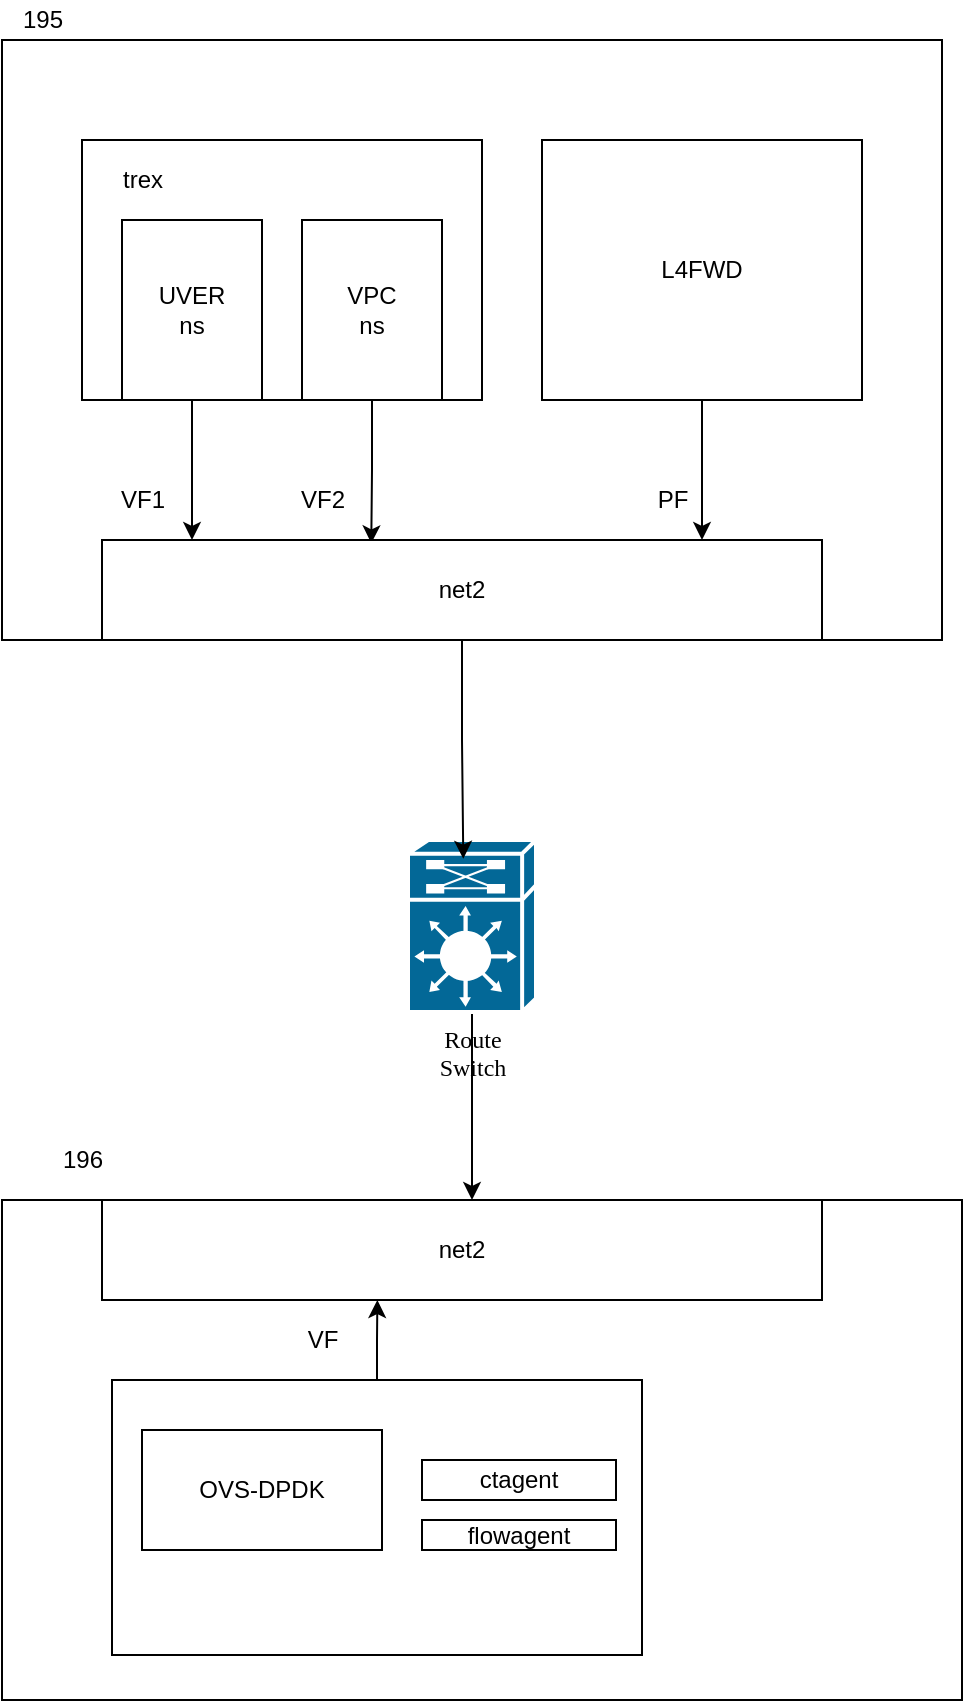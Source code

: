 <mxfile version="16.2.6" type="github">
  <diagram id="6aKvOTK4UHgkBqWTFx1U" name="第 1 页">
    <mxGraphModel dx="782" dy="436" grid="1" gridSize="10" guides="1" tooltips="1" connect="1" arrows="1" fold="1" page="1" pageScale="1" pageWidth="3300" pageHeight="4681" math="0" shadow="0">
      <root>
        <mxCell id="0" />
        <mxCell id="1" parent="0" />
        <mxCell id="an-6G1_QFWpgGcnKtu2a-1" value="" style="rounded=0;whiteSpace=wrap;html=1;" vertex="1" parent="1">
          <mxGeometry x="150" y="60" width="470" height="300" as="geometry" />
        </mxCell>
        <mxCell id="an-6G1_QFWpgGcnKtu2a-2" value="195" style="text;html=1;resizable=0;autosize=1;align=center;verticalAlign=middle;points=[];fillColor=none;strokeColor=none;rounded=0;" vertex="1" parent="1">
          <mxGeometry x="150" y="40" width="40" height="20" as="geometry" />
        </mxCell>
        <mxCell id="an-6G1_QFWpgGcnKtu2a-3" value="" style="rounded=0;whiteSpace=wrap;html=1;" vertex="1" parent="1">
          <mxGeometry x="190" y="110" width="200" height="130" as="geometry" />
        </mxCell>
        <mxCell id="an-6G1_QFWpgGcnKtu2a-4" value="trex" style="text;html=1;resizable=0;autosize=1;align=center;verticalAlign=middle;points=[];fillColor=none;strokeColor=none;rounded=0;" vertex="1" parent="1">
          <mxGeometry x="200" y="120" width="40" height="20" as="geometry" />
        </mxCell>
        <mxCell id="an-6G1_QFWpgGcnKtu2a-24" style="edgeStyle=orthogonalEdgeStyle;rounded=0;orthogonalLoop=1;jettySize=auto;html=1;entryX=0.125;entryY=0;entryDx=0;entryDy=0;entryPerimeter=0;" edge="1" parent="1" source="an-6G1_QFWpgGcnKtu2a-5" target="an-6G1_QFWpgGcnKtu2a-21">
          <mxGeometry relative="1" as="geometry" />
        </mxCell>
        <mxCell id="an-6G1_QFWpgGcnKtu2a-5" value="UVER&lt;br&gt;ns" style="rounded=0;whiteSpace=wrap;html=1;" vertex="1" parent="1">
          <mxGeometry x="210" y="150" width="70" height="90" as="geometry" />
        </mxCell>
        <mxCell id="an-6G1_QFWpgGcnKtu2a-25" style="edgeStyle=orthogonalEdgeStyle;rounded=0;orthogonalLoop=1;jettySize=auto;html=1;exitX=0.5;exitY=1;exitDx=0;exitDy=0;entryX=0.374;entryY=0.033;entryDx=0;entryDy=0;entryPerimeter=0;" edge="1" parent="1" source="an-6G1_QFWpgGcnKtu2a-6" target="an-6G1_QFWpgGcnKtu2a-21">
          <mxGeometry relative="1" as="geometry" />
        </mxCell>
        <mxCell id="an-6G1_QFWpgGcnKtu2a-6" value="VPC&lt;br&gt;ns" style="rounded=0;whiteSpace=wrap;html=1;" vertex="1" parent="1">
          <mxGeometry x="300" y="150" width="70" height="90" as="geometry" />
        </mxCell>
        <mxCell id="an-6G1_QFWpgGcnKtu2a-30" value="" style="edgeStyle=orthogonalEdgeStyle;rounded=0;orthogonalLoop=1;jettySize=auto;html=1;" edge="1" parent="1" source="an-6G1_QFWpgGcnKtu2a-15">
          <mxGeometry relative="1" as="geometry">
            <mxPoint x="500" y="310" as="targetPoint" />
          </mxGeometry>
        </mxCell>
        <mxCell id="an-6G1_QFWpgGcnKtu2a-15" value="L4FWD" style="rounded=0;whiteSpace=wrap;html=1;" vertex="1" parent="1">
          <mxGeometry x="420" y="110" width="160" height="130" as="geometry" />
        </mxCell>
        <mxCell id="an-6G1_QFWpgGcnKtu2a-35" value="" style="edgeStyle=orthogonalEdgeStyle;rounded=0;orthogonalLoop=1;jettySize=auto;html=1;labelPosition=center;verticalLabelPosition=middle;align=center;verticalAlign=middle;" edge="1" parent="1" source="an-6G1_QFWpgGcnKtu2a-17" target="an-6G1_QFWpgGcnKtu2a-19">
          <mxGeometry relative="1" as="geometry">
            <Array as="points">
              <mxPoint x="385" y="620" />
              <mxPoint x="385" y="620" />
            </Array>
          </mxGeometry>
        </mxCell>
        <mxCell id="an-6G1_QFWpgGcnKtu2a-17" value="Route&lt;div&gt;Switch&lt;/div&gt;" style="shape=mxgraph.cisco.misc.route_switch_processor;html=1;dashed=0;fillColor=#036897;strokeColor=#ffffff;strokeWidth=2;verticalLabelPosition=bottom;verticalAlign=top;rounded=0;shadow=0;comic=0;fontFamily=Verdana;fontSize=12;" vertex="1" parent="1">
          <mxGeometry x="353" y="460" width="64" height="86" as="geometry" />
        </mxCell>
        <mxCell id="an-6G1_QFWpgGcnKtu2a-19" value="" style="rounded=0;whiteSpace=wrap;html=1;" vertex="1" parent="1">
          <mxGeometry x="150" y="640" width="480" height="250" as="geometry" />
        </mxCell>
        <mxCell id="an-6G1_QFWpgGcnKtu2a-20" value="196" style="text;html=1;resizable=0;autosize=1;align=center;verticalAlign=middle;points=[];fillColor=none;strokeColor=none;rounded=0;" vertex="1" parent="1">
          <mxGeometry x="170" y="610" width="40" height="20" as="geometry" />
        </mxCell>
        <mxCell id="an-6G1_QFWpgGcnKtu2a-33" style="edgeStyle=orthogonalEdgeStyle;rounded=0;orthogonalLoop=1;jettySize=auto;html=1;entryX=0.432;entryY=0.109;entryDx=0;entryDy=0;entryPerimeter=0;" edge="1" parent="1" source="an-6G1_QFWpgGcnKtu2a-21" target="an-6G1_QFWpgGcnKtu2a-17">
          <mxGeometry relative="1" as="geometry" />
        </mxCell>
        <mxCell id="an-6G1_QFWpgGcnKtu2a-21" value="net2" style="rounded=0;whiteSpace=wrap;html=1;" vertex="1" parent="1">
          <mxGeometry x="200" y="310" width="360" height="50" as="geometry" />
        </mxCell>
        <mxCell id="an-6G1_QFWpgGcnKtu2a-26" value="VF1" style="text;html=1;resizable=0;autosize=1;align=center;verticalAlign=middle;points=[];fillColor=none;strokeColor=none;rounded=0;" vertex="1" parent="1">
          <mxGeometry x="200" y="280" width="40" height="20" as="geometry" />
        </mxCell>
        <mxCell id="an-6G1_QFWpgGcnKtu2a-27" value="VF2" style="text;html=1;resizable=0;autosize=1;align=center;verticalAlign=middle;points=[];fillColor=none;strokeColor=none;rounded=0;" vertex="1" parent="1">
          <mxGeometry x="290" y="280" width="40" height="20" as="geometry" />
        </mxCell>
        <mxCell id="an-6G1_QFWpgGcnKtu2a-31" value="PF" style="text;html=1;resizable=0;autosize=1;align=center;verticalAlign=middle;points=[];fillColor=none;strokeColor=none;rounded=0;" vertex="1" parent="1">
          <mxGeometry x="470" y="280" width="30" height="20" as="geometry" />
        </mxCell>
        <mxCell id="an-6G1_QFWpgGcnKtu2a-36" value="net2" style="rounded=0;whiteSpace=wrap;html=1;" vertex="1" parent="1">
          <mxGeometry x="200" y="640" width="360" height="50" as="geometry" />
        </mxCell>
        <mxCell id="an-6G1_QFWpgGcnKtu2a-43" style="edgeStyle=orthogonalEdgeStyle;rounded=0;orthogonalLoop=1;jettySize=auto;html=1;entryX=0.391;entryY=0.2;entryDx=0;entryDy=0;entryPerimeter=0;" edge="1" parent="1" source="an-6G1_QFWpgGcnKtu2a-41" target="an-6G1_QFWpgGcnKtu2a-19">
          <mxGeometry relative="1" as="geometry" />
        </mxCell>
        <mxCell id="an-6G1_QFWpgGcnKtu2a-41" value="" style="rounded=0;whiteSpace=wrap;html=1;" vertex="1" parent="1">
          <mxGeometry x="205" y="730" width="265" height="137.5" as="geometry" />
        </mxCell>
        <mxCell id="an-6G1_QFWpgGcnKtu2a-39" value="flowagent" style="rounded=0;whiteSpace=wrap;html=1;" vertex="1" parent="1">
          <mxGeometry x="360" y="800" width="97" height="15" as="geometry" />
        </mxCell>
        <mxCell id="an-6G1_QFWpgGcnKtu2a-37" value="OVS-DPDK" style="rounded=0;whiteSpace=wrap;html=1;" vertex="1" parent="1">
          <mxGeometry x="220" y="755" width="120" height="60" as="geometry" />
        </mxCell>
        <mxCell id="an-6G1_QFWpgGcnKtu2a-38" value="ctagent" style="rounded=0;whiteSpace=wrap;html=1;" vertex="1" parent="1">
          <mxGeometry x="360" y="770" width="97" height="20" as="geometry" />
        </mxCell>
        <mxCell id="an-6G1_QFWpgGcnKtu2a-44" value="VF" style="text;html=1;resizable=0;autosize=1;align=center;verticalAlign=middle;points=[];fillColor=none;strokeColor=none;rounded=0;" vertex="1" parent="1">
          <mxGeometry x="295" y="700" width="30" height="20" as="geometry" />
        </mxCell>
      </root>
    </mxGraphModel>
  </diagram>
</mxfile>
